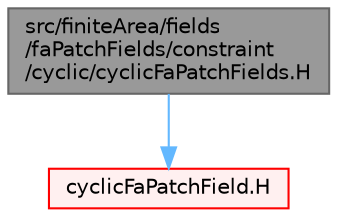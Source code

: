 digraph "src/finiteArea/fields/faPatchFields/constraint/cyclic/cyclicFaPatchFields.H"
{
 // LATEX_PDF_SIZE
  bgcolor="transparent";
  edge [fontname=Helvetica,fontsize=10,labelfontname=Helvetica,labelfontsize=10];
  node [fontname=Helvetica,fontsize=10,shape=box,height=0.2,width=0.4];
  Node1 [id="Node000001",label="src/finiteArea/fields\l/faPatchFields/constraint\l/cyclic/cyclicFaPatchFields.H",height=0.2,width=0.4,color="gray40", fillcolor="grey60", style="filled", fontcolor="black",tooltip=" "];
  Node1 -> Node2 [id="edge1_Node000001_Node000002",color="steelblue1",style="solid",tooltip=" "];
  Node2 [id="Node000002",label="cyclicFaPatchField.H",height=0.2,width=0.4,color="red", fillcolor="#FFF0F0", style="filled",URL="$cyclicFaPatchField_8H.html",tooltip=" "];
}
